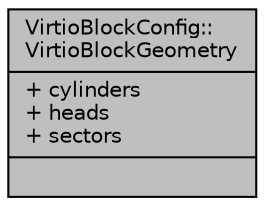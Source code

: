digraph "VirtioBlockConfig::VirtioBlockGeometry"
{
  edge [fontname="Helvetica",fontsize="10",labelfontname="Helvetica",labelfontsize="10"];
  node [fontname="Helvetica",fontsize="10",shape=record];
  Node954 [label="{VirtioBlockConfig::\lVirtioBlockGeometry\n|+ cylinders\l+ heads\l+ sectors\l|}",height=0.2,width=0.4,color="black", fillcolor="grey75", style="filled", fontcolor="black"];
}
